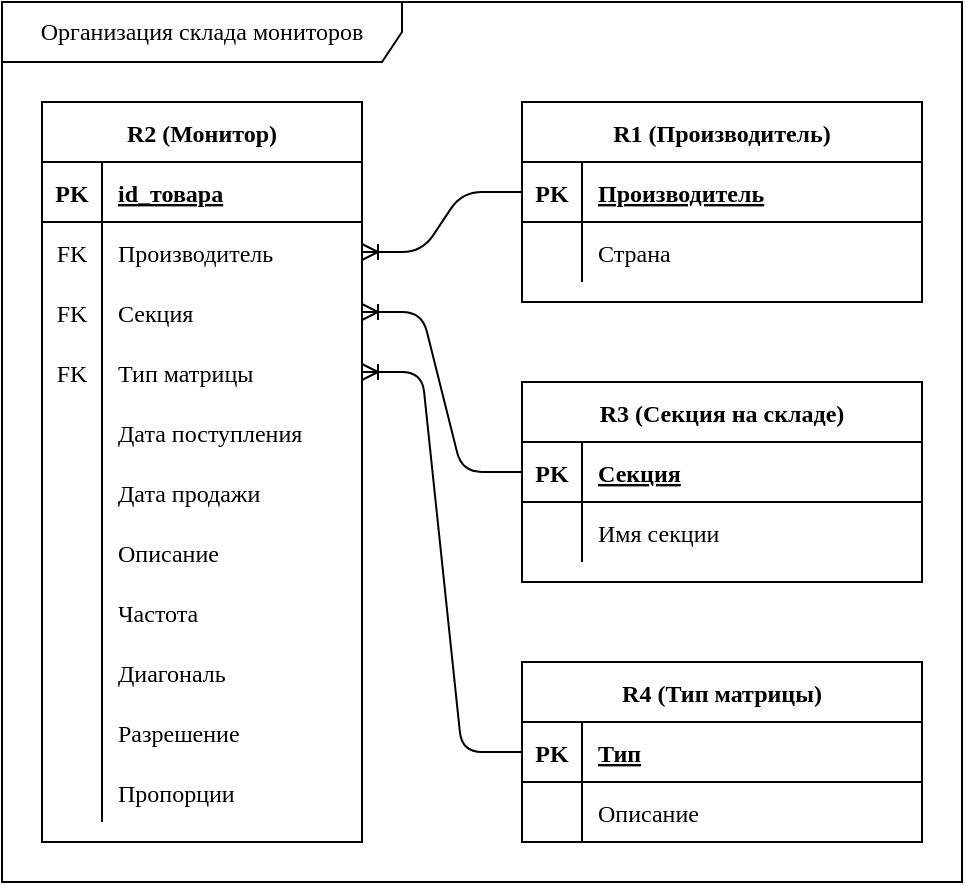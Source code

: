 <mxfile version="14.6.13" type="device"><diagram id="hCRilw9uKAC1gBp8P9s_" name="Страница 1"><mxGraphModel dx="1024" dy="593" grid="1" gridSize="10" guides="1" tooltips="1" connect="1" arrows="1" fold="1" page="1" pageScale="1" pageWidth="827" pageHeight="1169" math="0" shadow="0"><root><mxCell id="0"/><mxCell id="1" parent="0"/><mxCell id="PiLEhW-4xKdJcCwEybSb-102" value="Организация склада мониторов" style="shape=umlFrame;whiteSpace=wrap;html=1;fontFamily=Comic Sans MS;width=200;height=30;" parent="1" vertex="1"><mxGeometry x="20" y="20" width="480" height="440" as="geometry"/></mxCell><mxCell id="PiLEhW-4xKdJcCwEybSb-1" value="R1 (Производитель)" style="shape=table;startSize=30;container=1;collapsible=1;childLayout=tableLayout;fixedRows=1;rowLines=0;fontStyle=1;align=center;resizeLast=1;fontFamily=Comic Sans MS;" parent="1" vertex="1"><mxGeometry x="280" y="70" width="200" height="100" as="geometry"/></mxCell><mxCell id="PiLEhW-4xKdJcCwEybSb-2" value="" style="shape=partialRectangle;collapsible=0;dropTarget=0;pointerEvents=0;fillColor=none;top=0;left=0;bottom=1;right=0;points=[[0,0.5],[1,0.5]];portConstraint=eastwest;fontFamily=Comic Sans MS;" parent="PiLEhW-4xKdJcCwEybSb-1" vertex="1"><mxGeometry y="30" width="200" height="30" as="geometry"/></mxCell><mxCell id="PiLEhW-4xKdJcCwEybSb-3" value="PK" style="shape=partialRectangle;connectable=0;fillColor=none;top=0;left=0;bottom=0;right=0;fontStyle=1;overflow=hidden;fontFamily=Comic Sans MS;" parent="PiLEhW-4xKdJcCwEybSb-2" vertex="1"><mxGeometry width="30" height="30" as="geometry"/></mxCell><mxCell id="PiLEhW-4xKdJcCwEybSb-4" value="Производитель" style="shape=partialRectangle;connectable=0;fillColor=none;top=0;left=0;bottom=0;right=0;align=left;spacingLeft=6;fontStyle=5;overflow=hidden;fontFamily=Comic Sans MS;" parent="PiLEhW-4xKdJcCwEybSb-2" vertex="1"><mxGeometry x="30" width="170" height="30" as="geometry"/></mxCell><mxCell id="PiLEhW-4xKdJcCwEybSb-5" value="" style="shape=partialRectangle;collapsible=0;dropTarget=0;pointerEvents=0;fillColor=none;top=0;left=0;bottom=0;right=0;points=[[0,0.5],[1,0.5]];portConstraint=eastwest;fontFamily=Comic Sans MS;" parent="PiLEhW-4xKdJcCwEybSb-1" vertex="1"><mxGeometry y="60" width="200" height="30" as="geometry"/></mxCell><mxCell id="PiLEhW-4xKdJcCwEybSb-6" value="" style="shape=partialRectangle;connectable=0;fillColor=none;top=0;left=0;bottom=0;right=0;editable=1;overflow=hidden;fontFamily=Comic Sans MS;" parent="PiLEhW-4xKdJcCwEybSb-5" vertex="1"><mxGeometry width="30" height="30" as="geometry"/></mxCell><mxCell id="PiLEhW-4xKdJcCwEybSb-7" value="Страна" style="shape=partialRectangle;connectable=0;fillColor=none;top=0;left=0;bottom=0;right=0;align=left;spacingLeft=6;overflow=hidden;fontFamily=Comic Sans MS;" parent="PiLEhW-4xKdJcCwEybSb-5" vertex="1"><mxGeometry x="30" width="170" height="30" as="geometry"/></mxCell><mxCell id="PiLEhW-4xKdJcCwEybSb-14" value="R2 (Монитор)" style="shape=table;startSize=30;container=1;collapsible=1;childLayout=tableLayout;fixedRows=1;rowLines=0;fontStyle=1;align=center;resizeLast=1;fontFamily=Comic Sans MS;" parent="1" vertex="1"><mxGeometry x="40" y="70" width="160" height="370" as="geometry"/></mxCell><mxCell id="PiLEhW-4xKdJcCwEybSb-15" value="" style="shape=partialRectangle;collapsible=0;dropTarget=0;pointerEvents=0;fillColor=none;top=0;left=0;bottom=1;right=0;points=[[0,0.5],[1,0.5]];portConstraint=eastwest;fontFamily=Comic Sans MS;" parent="PiLEhW-4xKdJcCwEybSb-14" vertex="1"><mxGeometry y="30" width="160" height="30" as="geometry"/></mxCell><mxCell id="PiLEhW-4xKdJcCwEybSb-16" value="PK" style="shape=partialRectangle;connectable=0;fillColor=none;top=0;left=0;bottom=0;right=0;fontStyle=1;overflow=hidden;fontFamily=Comic Sans MS;" parent="PiLEhW-4xKdJcCwEybSb-15" vertex="1"><mxGeometry width="30" height="30" as="geometry"/></mxCell><mxCell id="PiLEhW-4xKdJcCwEybSb-17" value="id_товара" style="shape=partialRectangle;connectable=0;fillColor=none;top=0;left=0;bottom=0;right=0;align=left;spacingLeft=6;fontStyle=5;overflow=hidden;fontFamily=Comic Sans MS;" parent="PiLEhW-4xKdJcCwEybSb-15" vertex="1"><mxGeometry x="30" width="130" height="30" as="geometry"/></mxCell><mxCell id="PiLEhW-4xKdJcCwEybSb-78" value="" style="shape=partialRectangle;collapsible=0;dropTarget=0;pointerEvents=0;fillColor=none;top=0;left=0;bottom=0;right=0;points=[[0,0.5],[1,0.5]];portConstraint=eastwest;fontFamily=Comic Sans MS;" parent="PiLEhW-4xKdJcCwEybSb-14" vertex="1"><mxGeometry y="60" width="160" height="30" as="geometry"/></mxCell><mxCell id="PiLEhW-4xKdJcCwEybSb-79" value="FK" style="shape=partialRectangle;connectable=0;fillColor=none;top=0;left=0;bottom=0;right=0;editable=1;overflow=hidden;fontFamily=Comic Sans MS;" parent="PiLEhW-4xKdJcCwEybSb-78" vertex="1"><mxGeometry width="30" height="30" as="geometry"/></mxCell><mxCell id="PiLEhW-4xKdJcCwEybSb-80" value="Производитель" style="shape=partialRectangle;connectable=0;fillColor=none;top=0;left=0;bottom=0;right=0;align=left;spacingLeft=6;overflow=hidden;fontFamily=Comic Sans MS;" parent="PiLEhW-4xKdJcCwEybSb-78" vertex="1"><mxGeometry x="30" width="130" height="30" as="geometry"/></mxCell><mxCell id="PiLEhW-4xKdJcCwEybSb-97" value="" style="shape=partialRectangle;collapsible=0;dropTarget=0;pointerEvents=0;fillColor=none;top=0;left=0;bottom=0;right=0;points=[[0,0.5],[1,0.5]];portConstraint=eastwest;fontFamily=Comic Sans MS;" parent="PiLEhW-4xKdJcCwEybSb-14" vertex="1"><mxGeometry y="90" width="160" height="30" as="geometry"/></mxCell><mxCell id="PiLEhW-4xKdJcCwEybSb-98" value="FK" style="shape=partialRectangle;connectable=0;fillColor=none;top=0;left=0;bottom=0;right=0;editable=1;overflow=hidden;fontFamily=Comic Sans MS;" parent="PiLEhW-4xKdJcCwEybSb-97" vertex="1"><mxGeometry width="30" height="30" as="geometry"/></mxCell><mxCell id="PiLEhW-4xKdJcCwEybSb-99" value="Секция" style="shape=partialRectangle;connectable=0;fillColor=none;top=0;left=0;bottom=0;right=0;align=left;spacingLeft=6;overflow=hidden;fontFamily=Comic Sans MS;" parent="PiLEhW-4xKdJcCwEybSb-97" vertex="1"><mxGeometry x="30" width="130" height="30" as="geometry"/></mxCell><mxCell id="PiLEhW-4xKdJcCwEybSb-54" value="" style="shape=partialRectangle;collapsible=0;dropTarget=0;pointerEvents=0;fillColor=none;top=0;left=0;bottom=0;right=0;points=[[0,0.5],[1,0.5]];portConstraint=eastwest;fontFamily=Comic Sans MS;" parent="PiLEhW-4xKdJcCwEybSb-14" vertex="1"><mxGeometry y="120" width="160" height="30" as="geometry"/></mxCell><mxCell id="PiLEhW-4xKdJcCwEybSb-55" value="FK" style="shape=partialRectangle;connectable=0;fillColor=none;top=0;left=0;bottom=0;right=0;editable=1;overflow=hidden;fontFamily=Comic Sans MS;" parent="PiLEhW-4xKdJcCwEybSb-54" vertex="1"><mxGeometry width="30" height="30" as="geometry"/></mxCell><mxCell id="PiLEhW-4xKdJcCwEybSb-56" value="Тип матрицы" style="shape=partialRectangle;connectable=0;fillColor=none;top=0;left=0;bottom=0;right=0;align=left;spacingLeft=6;overflow=hidden;fontFamily=Comic Sans MS;" parent="PiLEhW-4xKdJcCwEybSb-54" vertex="1"><mxGeometry x="30" width="130" height="30" as="geometry"/></mxCell><mxCell id="PiLEhW-4xKdJcCwEybSb-58" value="" style="shape=partialRectangle;collapsible=0;dropTarget=0;pointerEvents=0;fillColor=none;top=0;left=0;bottom=0;right=0;points=[[0,0.5],[1,0.5]];portConstraint=eastwest;fontFamily=Comic Sans MS;" parent="PiLEhW-4xKdJcCwEybSb-14" vertex="1"><mxGeometry y="150" width="160" height="30" as="geometry"/></mxCell><mxCell id="PiLEhW-4xKdJcCwEybSb-59" value="" style="shape=partialRectangle;connectable=0;fillColor=none;top=0;left=0;bottom=0;right=0;editable=1;overflow=hidden;fontFamily=Comic Sans MS;" parent="PiLEhW-4xKdJcCwEybSb-58" vertex="1"><mxGeometry width="30" height="30" as="geometry"/></mxCell><mxCell id="PiLEhW-4xKdJcCwEybSb-60" value="Дата поступления" style="shape=partialRectangle;connectable=0;fillColor=none;top=0;left=0;bottom=0;right=0;align=left;spacingLeft=6;overflow=hidden;fontFamily=Comic Sans MS;" parent="PiLEhW-4xKdJcCwEybSb-58" vertex="1"><mxGeometry x="30" width="130" height="30" as="geometry"/></mxCell><mxCell id="PiLEhW-4xKdJcCwEybSb-61" value="" style="shape=partialRectangle;collapsible=0;dropTarget=0;pointerEvents=0;fillColor=none;top=0;left=0;bottom=0;right=0;points=[[0,0.5],[1,0.5]];portConstraint=eastwest;fontFamily=Comic Sans MS;" parent="PiLEhW-4xKdJcCwEybSb-14" vertex="1"><mxGeometry y="180" width="160" height="30" as="geometry"/></mxCell><mxCell id="PiLEhW-4xKdJcCwEybSb-62" value="" style="shape=partialRectangle;connectable=0;fillColor=none;top=0;left=0;bottom=0;right=0;editable=1;overflow=hidden;fontFamily=Comic Sans MS;" parent="PiLEhW-4xKdJcCwEybSb-61" vertex="1"><mxGeometry width="30" height="30" as="geometry"/></mxCell><mxCell id="PiLEhW-4xKdJcCwEybSb-63" value="Дата продажи" style="shape=partialRectangle;connectable=0;fillColor=none;top=0;left=0;bottom=0;right=0;align=left;spacingLeft=6;overflow=hidden;fontFamily=Comic Sans MS;" parent="PiLEhW-4xKdJcCwEybSb-61" vertex="1"><mxGeometry x="30" width="130" height="30" as="geometry"/></mxCell><mxCell id="PiLEhW-4xKdJcCwEybSb-103" value="" style="shape=partialRectangle;collapsible=0;dropTarget=0;pointerEvents=0;fillColor=none;top=0;left=0;bottom=0;right=0;points=[[0,0.5],[1,0.5]];portConstraint=eastwest;fontFamily=Comic Sans MS;" parent="PiLEhW-4xKdJcCwEybSb-14" vertex="1"><mxGeometry y="210" width="160" height="30" as="geometry"/></mxCell><mxCell id="PiLEhW-4xKdJcCwEybSb-104" value="" style="shape=partialRectangle;connectable=0;fillColor=none;top=0;left=0;bottom=0;right=0;editable=1;overflow=hidden;fontFamily=Comic Sans MS;" parent="PiLEhW-4xKdJcCwEybSb-103" vertex="1"><mxGeometry width="30" height="30" as="geometry"/></mxCell><mxCell id="PiLEhW-4xKdJcCwEybSb-105" value="Описание" style="shape=partialRectangle;connectable=0;fillColor=none;top=0;left=0;bottom=0;right=0;align=left;spacingLeft=6;overflow=hidden;fontFamily=Comic Sans MS;" parent="PiLEhW-4xKdJcCwEybSb-103" vertex="1"><mxGeometry x="30" width="130" height="30" as="geometry"/></mxCell><mxCell id="PiLEhW-4xKdJcCwEybSb-30" value="" style="shape=partialRectangle;collapsible=0;dropTarget=0;pointerEvents=0;fillColor=none;top=0;left=0;bottom=0;right=0;points=[[0,0.5],[1,0.5]];portConstraint=eastwest;fontFamily=Comic Sans MS;" parent="PiLEhW-4xKdJcCwEybSb-14" vertex="1"><mxGeometry y="240" width="160" height="30" as="geometry"/></mxCell><mxCell id="PiLEhW-4xKdJcCwEybSb-31" value="" style="shape=partialRectangle;connectable=0;fillColor=none;top=0;left=0;bottom=0;right=0;editable=1;overflow=hidden;fontFamily=Comic Sans MS;" parent="PiLEhW-4xKdJcCwEybSb-30" vertex="1"><mxGeometry width="30" height="30" as="geometry"/></mxCell><mxCell id="PiLEhW-4xKdJcCwEybSb-32" value="Частота" style="shape=partialRectangle;connectable=0;fillColor=none;top=0;left=0;bottom=0;right=0;align=left;spacingLeft=6;overflow=hidden;fontFamily=Comic Sans MS;" parent="PiLEhW-4xKdJcCwEybSb-30" vertex="1"><mxGeometry x="30" width="130" height="30" as="geometry"/></mxCell><mxCell id="PiLEhW-4xKdJcCwEybSb-38" value="" style="shape=partialRectangle;collapsible=0;dropTarget=0;pointerEvents=0;fillColor=none;top=0;left=0;bottom=0;right=0;points=[[0,0.5],[1,0.5]];portConstraint=eastwest;fontFamily=Comic Sans MS;" parent="PiLEhW-4xKdJcCwEybSb-14" vertex="1"><mxGeometry y="270" width="160" height="30" as="geometry"/></mxCell><mxCell id="PiLEhW-4xKdJcCwEybSb-39" value="" style="shape=partialRectangle;connectable=0;fillColor=none;top=0;left=0;bottom=0;right=0;editable=1;overflow=hidden;fontFamily=Comic Sans MS;" parent="PiLEhW-4xKdJcCwEybSb-38" vertex="1"><mxGeometry width="30" height="30" as="geometry"/></mxCell><mxCell id="PiLEhW-4xKdJcCwEybSb-40" value="Диагональ" style="shape=partialRectangle;connectable=0;fillColor=none;top=0;left=0;bottom=0;right=0;align=left;spacingLeft=6;overflow=hidden;fontFamily=Comic Sans MS;" parent="PiLEhW-4xKdJcCwEybSb-38" vertex="1"><mxGeometry x="30" width="130" height="30" as="geometry"/></mxCell><mxCell id="PiLEhW-4xKdJcCwEybSb-42" value="" style="shape=partialRectangle;collapsible=0;dropTarget=0;pointerEvents=0;fillColor=none;top=0;left=0;bottom=0;right=0;points=[[0,0.5],[1,0.5]];portConstraint=eastwest;fontFamily=Comic Sans MS;" parent="PiLEhW-4xKdJcCwEybSb-14" vertex="1"><mxGeometry y="300" width="160" height="30" as="geometry"/></mxCell><mxCell id="PiLEhW-4xKdJcCwEybSb-43" value="" style="shape=partialRectangle;connectable=0;fillColor=none;top=0;left=0;bottom=0;right=0;editable=1;overflow=hidden;fontFamily=Comic Sans MS;" parent="PiLEhW-4xKdJcCwEybSb-42" vertex="1"><mxGeometry width="30" height="30" as="geometry"/></mxCell><mxCell id="PiLEhW-4xKdJcCwEybSb-44" value="Разрешение" style="shape=partialRectangle;connectable=0;fillColor=none;top=0;left=0;bottom=0;right=0;align=left;spacingLeft=6;overflow=hidden;fontFamily=Comic Sans MS;" parent="PiLEhW-4xKdJcCwEybSb-42" vertex="1"><mxGeometry x="30" width="130" height="30" as="geometry"/></mxCell><mxCell id="PiLEhW-4xKdJcCwEybSb-46" value="" style="shape=partialRectangle;collapsible=0;dropTarget=0;pointerEvents=0;fillColor=none;top=0;left=0;bottom=0;right=0;points=[[0,0.5],[1,0.5]];portConstraint=eastwest;fontFamily=Comic Sans MS;" parent="PiLEhW-4xKdJcCwEybSb-14" vertex="1"><mxGeometry y="330" width="160" height="30" as="geometry"/></mxCell><mxCell id="PiLEhW-4xKdJcCwEybSb-47" value="" style="shape=partialRectangle;connectable=0;fillColor=none;top=0;left=0;bottom=0;right=0;editable=1;overflow=hidden;fontFamily=Comic Sans MS;" parent="PiLEhW-4xKdJcCwEybSb-46" vertex="1"><mxGeometry width="30" height="30" as="geometry"/></mxCell><mxCell id="PiLEhW-4xKdJcCwEybSb-48" value="Пропорции" style="shape=partialRectangle;connectable=0;fillColor=none;top=0;left=0;bottom=0;right=0;align=left;spacingLeft=6;overflow=hidden;fontFamily=Comic Sans MS;" parent="PiLEhW-4xKdJcCwEybSb-46" vertex="1"><mxGeometry x="30" width="130" height="30" as="geometry"/></mxCell><mxCell id="PiLEhW-4xKdJcCwEybSb-64" value="R3 (Секция на складе)" style="shape=table;startSize=30;container=1;collapsible=1;childLayout=tableLayout;fixedRows=1;rowLines=0;fontStyle=1;align=center;resizeLast=1;fontFamily=Comic Sans MS;" parent="1" vertex="1"><mxGeometry x="280" y="210" width="200" height="100" as="geometry"/></mxCell><mxCell id="PiLEhW-4xKdJcCwEybSb-65" value="" style="shape=partialRectangle;collapsible=0;dropTarget=0;pointerEvents=0;fillColor=none;top=0;left=0;bottom=1;right=0;points=[[0,0.5],[1,0.5]];portConstraint=eastwest;fontFamily=Comic Sans MS;" parent="PiLEhW-4xKdJcCwEybSb-64" vertex="1"><mxGeometry y="30" width="200" height="30" as="geometry"/></mxCell><mxCell id="PiLEhW-4xKdJcCwEybSb-66" value="PK" style="shape=partialRectangle;connectable=0;fillColor=none;top=0;left=0;bottom=0;right=0;fontStyle=1;overflow=hidden;fontFamily=Comic Sans MS;" parent="PiLEhW-4xKdJcCwEybSb-65" vertex="1"><mxGeometry width="30" height="30" as="geometry"/></mxCell><mxCell id="PiLEhW-4xKdJcCwEybSb-67" value="Секция" style="shape=partialRectangle;connectable=0;fillColor=none;top=0;left=0;bottom=0;right=0;align=left;spacingLeft=6;fontStyle=5;overflow=hidden;fontFamily=Comic Sans MS;" parent="PiLEhW-4xKdJcCwEybSb-65" vertex="1"><mxGeometry x="30" width="170" height="30" as="geometry"/></mxCell><mxCell id="PiLEhW-4xKdJcCwEybSb-68" value="" style="shape=partialRectangle;collapsible=0;dropTarget=0;pointerEvents=0;fillColor=none;top=0;left=0;bottom=0;right=0;points=[[0,0.5],[1,0.5]];portConstraint=eastwest;fontFamily=Comic Sans MS;" parent="PiLEhW-4xKdJcCwEybSb-64" vertex="1"><mxGeometry y="60" width="200" height="30" as="geometry"/></mxCell><mxCell id="PiLEhW-4xKdJcCwEybSb-69" value="" style="shape=partialRectangle;connectable=0;fillColor=none;top=0;left=0;bottom=0;right=0;editable=1;overflow=hidden;fontFamily=Comic Sans MS;" parent="PiLEhW-4xKdJcCwEybSb-68" vertex="1"><mxGeometry width="30" height="30" as="geometry"/></mxCell><mxCell id="PiLEhW-4xKdJcCwEybSb-70" value="Имя секции" style="shape=partialRectangle;connectable=0;fillColor=none;top=0;left=0;bottom=0;right=0;align=left;spacingLeft=6;overflow=hidden;fontFamily=Comic Sans MS;" parent="PiLEhW-4xKdJcCwEybSb-68" vertex="1"><mxGeometry x="30" width="170" height="30" as="geometry"/></mxCell><mxCell id="PiLEhW-4xKdJcCwEybSb-81" value="" style="edgeStyle=entityRelationEdgeStyle;fontSize=12;html=1;endArrow=ERoneToMany;fontFamily=Comic Sans MS;" parent="1" source="PiLEhW-4xKdJcCwEybSb-2" target="PiLEhW-4xKdJcCwEybSb-78" edge="1"><mxGeometry width="100" height="100" relative="1" as="geometry"><mxPoint x="-330" y="270" as="sourcePoint"/><mxPoint x="-230" y="170" as="targetPoint"/></mxGeometry></mxCell><mxCell id="PiLEhW-4xKdJcCwEybSb-82" value="R4 (Тип матрицы)" style="shape=table;startSize=30;container=1;collapsible=1;childLayout=tableLayout;fixedRows=1;rowLines=0;fontStyle=1;align=center;resizeLast=1;fontFamily=Comic Sans MS;" parent="1" vertex="1"><mxGeometry x="280" y="350" width="200" height="90" as="geometry"/></mxCell><mxCell id="PiLEhW-4xKdJcCwEybSb-83" value="" style="shape=partialRectangle;collapsible=0;dropTarget=0;pointerEvents=0;fillColor=none;top=0;left=0;bottom=1;right=0;points=[[0,0.5],[1,0.5]];portConstraint=eastwest;fontFamily=Comic Sans MS;" parent="PiLEhW-4xKdJcCwEybSb-82" vertex="1"><mxGeometry y="30" width="200" height="30" as="geometry"/></mxCell><mxCell id="PiLEhW-4xKdJcCwEybSb-84" value="PK" style="shape=partialRectangle;connectable=0;fillColor=none;top=0;left=0;bottom=0;right=0;fontStyle=1;overflow=hidden;fontFamily=Comic Sans MS;" parent="PiLEhW-4xKdJcCwEybSb-83" vertex="1"><mxGeometry width="30" height="30" as="geometry"/></mxCell><mxCell id="PiLEhW-4xKdJcCwEybSb-85" value="Тип" style="shape=partialRectangle;connectable=0;fillColor=none;top=0;left=0;bottom=0;right=0;align=left;spacingLeft=6;fontStyle=5;overflow=hidden;fontFamily=Comic Sans MS;" parent="PiLEhW-4xKdJcCwEybSb-83" vertex="1"><mxGeometry x="30" width="170" height="30" as="geometry"/></mxCell><mxCell id="PiLEhW-4xKdJcCwEybSb-86" value="" style="shape=partialRectangle;collapsible=0;dropTarget=0;pointerEvents=0;fillColor=none;top=0;left=0;bottom=0;right=0;points=[[0,0.5],[1,0.5]];portConstraint=eastwest;fontFamily=Comic Sans MS;" parent="PiLEhW-4xKdJcCwEybSb-82" vertex="1"><mxGeometry y="60" width="200" height="30" as="geometry"/></mxCell><mxCell id="PiLEhW-4xKdJcCwEybSb-87" value="" style="shape=partialRectangle;connectable=0;fillColor=none;top=0;left=0;bottom=0;right=0;editable=1;overflow=hidden;fontFamily=Comic Sans MS;" parent="PiLEhW-4xKdJcCwEybSb-86" vertex="1"><mxGeometry width="30" height="30" as="geometry"/></mxCell><mxCell id="PiLEhW-4xKdJcCwEybSb-88" value="Описание" style="shape=partialRectangle;connectable=0;fillColor=none;top=0;left=0;bottom=0;right=0;align=left;spacingLeft=6;overflow=hidden;fontFamily=Comic Sans MS;" parent="PiLEhW-4xKdJcCwEybSb-86" vertex="1"><mxGeometry x="30" width="170" height="30" as="geometry"/></mxCell><mxCell id="PiLEhW-4xKdJcCwEybSb-95" value="" style="edgeStyle=entityRelationEdgeStyle;fontSize=12;html=1;endArrow=ERoneToMany;fontFamily=Comic Sans MS;" parent="1" source="PiLEhW-4xKdJcCwEybSb-65" target="PiLEhW-4xKdJcCwEybSb-97" edge="1"><mxGeometry width="100" height="100" relative="1" as="geometry"><mxPoint x="580" y="260" as="sourcePoint"/><mxPoint x="-40" y="270" as="targetPoint"/></mxGeometry></mxCell><mxCell id="PiLEhW-4xKdJcCwEybSb-100" value="" style="edgeStyle=entityRelationEdgeStyle;fontSize=12;html=1;endArrow=ERoneToMany;fontFamily=Comic Sans MS;" parent="1" source="PiLEhW-4xKdJcCwEybSb-83" target="PiLEhW-4xKdJcCwEybSb-54" edge="1"><mxGeometry width="100" height="100" relative="1" as="geometry"><mxPoint x="210" y="185" as="sourcePoint"/><mxPoint x="590" y="340" as="targetPoint"/></mxGeometry></mxCell></root></mxGraphModel></diagram></mxfile>